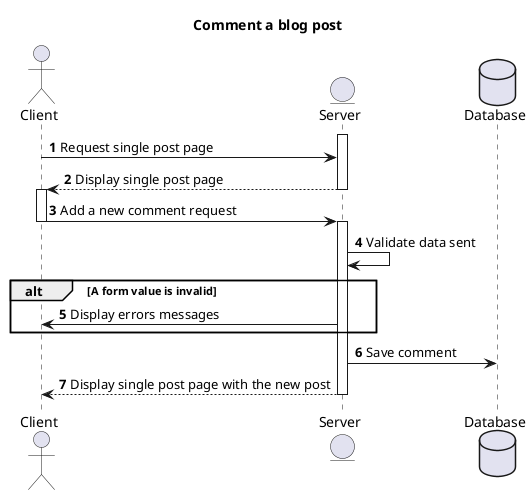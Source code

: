 @startuml

title Comment a blog post
autonumber

actor Client
entity Server
Database Database

activate Server

Client -> Server : Request single post page
Server --> Client : Display single post page

deactivate Server

activate Client

Client -> Server : Add a new comment request

deactivate Client

activate Server

Server -> Server : Validate data sent

alt A form value is invalid
    Server -> Client: Display errors messages
end


Server -> Database: Save comment

Server --> Client: Display single post page with the new post

deactivate Server

@enduml
